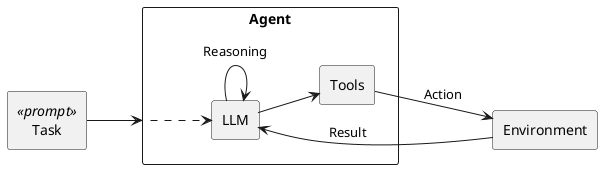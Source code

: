 @startuml

left to right direction

' Define the rectangles and agents
rectangle Task <<prompt>>
rectangle "Agent" as A {
    rectangle LLM
    rectangle Tools
}

rectangle Environment

' Define the relationships
Task --> A 
A ..> LLM 
LLM --> LLM : "Reasoning"
LLM --> Tools
Tools --> Environment : "Action"
Environment --> LLM : "Result"

@enduml
